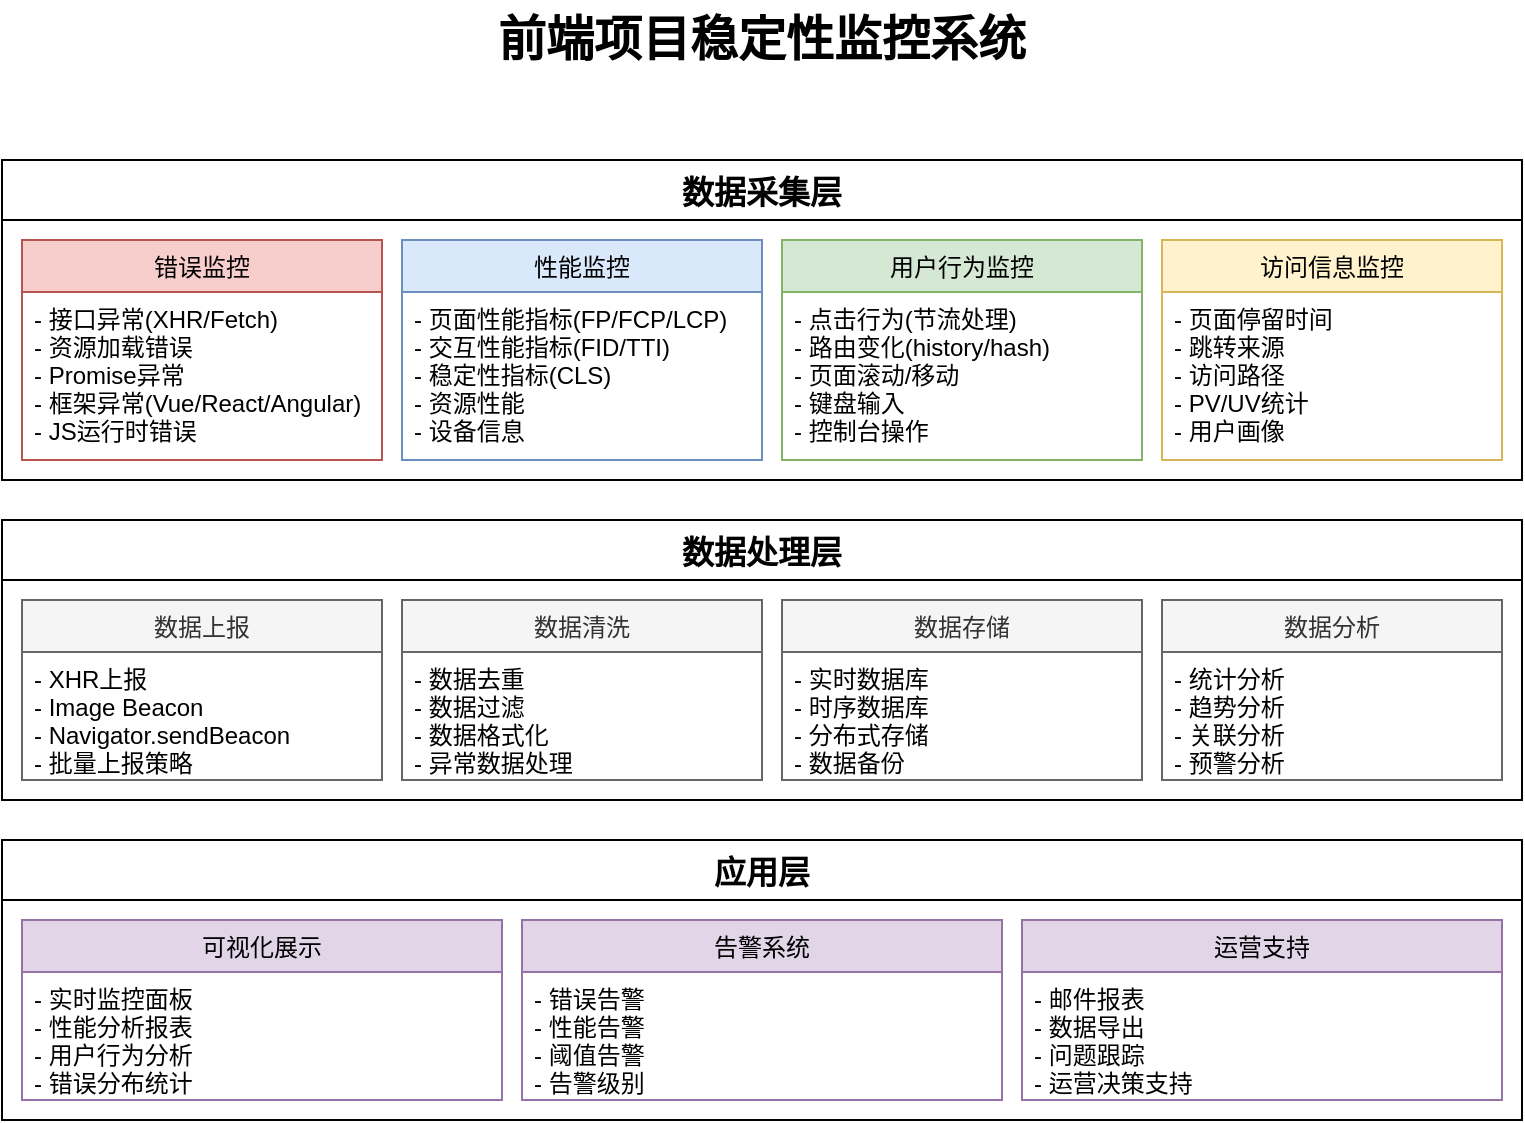 <mxfile>
    <diagram id="prtHgNgQTEPvFCAcTncT" name="项目稳定性监控系统架构图">
        <mxGraphModel dx="725" dy="622" grid="1" gridSize="10" guides="1" tooltips="1" connect="1" arrows="1" fold="1" page="1" pageScale="1" pageWidth="827" pageHeight="1169" math="0" shadow="0">
            <root>
                <mxCell id="0"/>
                <mxCell id="1" parent="0"/>
                <mxCell id="2" value="前端项目稳定性监控系统" style="text;html=1;strokeColor=none;fillColor=none;align=center;verticalAlign=middle;whiteSpace=wrap;rounded=0;fontSize=24;fontStyle=1" parent="1" vertex="1">
                    <mxGeometry x="260" y="20" width="320" height="40" as="geometry"/>
                </mxCell>
                <mxCell id="3" value="数据采集层" style="swimlane;fontStyle=1;childLayout=stackLayout;horizontal=1;startSize=30;horizontalStack=0;resizeParent=1;resizeParentMax=0;resizeLast=0;collapsible=1;marginBottom=0;fontSize=16;" parent="1" vertex="1">
                    <mxGeometry x="40" y="100" width="760" height="160" as="geometry"/>
                </mxCell>
                <mxCell id="4" value="错误监控" style="swimlane;fontStyle=0;childLayout=stackLayout;horizontal=1;startSize=26;fillColor=#f8cecc;horizontalStack=0;resizeParent=1;resizeParentMax=0;resizeLast=0;collapsible=1;marginBottom=0;strokeColor=#b85450;" parent="3" vertex="1">
                    <mxGeometry x="10" y="40" width="180" height="110" as="geometry"/>
                </mxCell>
                <mxCell id="5" value="- 接口异常(XHR/Fetch)&#xa;- 资源加载错误&#xa;- Promise异常&#xa;- 框架异常(Vue/React/Angular)&#xa;- JS运行时错误" style="text;strokeColor=none;fillColor=none;align=left;verticalAlign=top;spacingLeft=4;spacingRight=4;overflow=hidden;rotatable=0;points=[[0,0.5],[1,0.5]];portConstraint=eastwest;" parent="4" vertex="1">
                    <mxGeometry y="26" width="180" height="84" as="geometry"/>
                </mxCell>
                <mxCell id="6" value="性能监控" style="swimlane;fontStyle=0;childLayout=stackLayout;horizontal=1;startSize=26;fillColor=#dae8fc;horizontalStack=0;resizeParent=1;resizeParentMax=0;resizeLast=0;collapsible=1;marginBottom=0;strokeColor=#6c8ebf;" parent="3" vertex="1">
                    <mxGeometry x="200" y="40" width="180" height="110" as="geometry"/>
                </mxCell>
                <mxCell id="7" value="- 页面性能指标(FP/FCP/LCP)&#xa;- 交互性能指标(FID/TTI)&#xa;- 稳定性指标(CLS)&#xa;- 资源性能&#xa;- 设备信息" style="text;strokeColor=none;fillColor=none;align=left;verticalAlign=top;spacingLeft=4;spacingRight=4;overflow=hidden;rotatable=0;points=[[0,0.5],[1,0.5]];portConstraint=eastwest;" parent="6" vertex="1">
                    <mxGeometry y="26" width="180" height="84" as="geometry"/>
                </mxCell>
                <mxCell id="8" value="用户行为监控" style="swimlane;fontStyle=0;childLayout=stackLayout;horizontal=1;startSize=26;fillColor=#d5e8d4;horizontalStack=0;resizeParent=1;resizeParentMax=0;resizeLast=0;collapsible=1;marginBottom=0;strokeColor=#82b366;" parent="3" vertex="1">
                    <mxGeometry x="390" y="40" width="180" height="110" as="geometry"/>
                </mxCell>
                <mxCell id="9" value="- 点击行为(节流处理)&#xa;- 路由变化(history/hash)&#xa;- 页面滚动/移动&#xa;- 键盘输入&#xa;- 控制台操作" style="text;strokeColor=none;fillColor=none;align=left;verticalAlign=top;spacingLeft=4;spacingRight=4;overflow=hidden;rotatable=0;points=[[0,0.5],[1,0.5]];portConstraint=eastwest;" parent="8" vertex="1">
                    <mxGeometry y="26" width="180" height="84" as="geometry"/>
                </mxCell>
                <mxCell id="10" value="访问信息监控" style="swimlane;fontStyle=0;childLayout=stackLayout;horizontal=1;startSize=26;fillColor=#fff2cc;horizontalStack=0;resizeParent=1;resizeParentMax=0;resizeLast=0;collapsible=1;marginBottom=0;strokeColor=#d6b656;" parent="3" vertex="1">
                    <mxGeometry x="580" y="40" width="170" height="110" as="geometry"/>
                </mxCell>
                <mxCell id="11" value="- 页面停留时间&#xa;- 跳转来源&#xa;- 访问路径&#xa;- PV/UV统计&#xa;- 用户画像" style="text;strokeColor=none;fillColor=none;align=left;verticalAlign=top;spacingLeft=4;spacingRight=4;overflow=hidden;rotatable=0;points=[[0,0.5],[1,0.5]];portConstraint=eastwest;" parent="10" vertex="1">
                    <mxGeometry y="26" width="170" height="84" as="geometry"/>
                </mxCell>
                <mxCell id="12" value="数据处理层" style="swimlane;fontStyle=1;childLayout=stackLayout;horizontal=1;startSize=30;horizontalStack=0;resizeParent=1;resizeParentMax=0;resizeLast=0;collapsible=1;marginBottom=0;fontSize=16;" parent="1" vertex="1">
                    <mxGeometry x="40" y="280" width="760" height="140" as="geometry"/>
                </mxCell>
                <mxCell id="13" value="数据上报" style="swimlane;fontStyle=0;childLayout=stackLayout;horizontal=1;startSize=26;fillColor=#f5f5f5;horizontalStack=0;resizeParent=1;resizeParentMax=0;resizeLast=0;collapsible=1;marginBottom=0;strokeColor=#666666;fontColor=#333333;" parent="12" vertex="1">
                    <mxGeometry x="10" y="40" width="180" height="90" as="geometry"/>
                </mxCell>
                <mxCell id="14" value="- XHR上报&#xa;- Image Beacon&#xa;- Navigator.sendBeacon&#xa;- 批量上报策略" style="text;strokeColor=none;fillColor=none;align=left;verticalAlign=top;spacingLeft=4;spacingRight=4;overflow=hidden;rotatable=0;points=[[0,0.5],[1,0.5]];portConstraint=eastwest;" parent="13" vertex="1">
                    <mxGeometry y="26" width="180" height="64" as="geometry"/>
                </mxCell>
                <mxCell id="15" value="数据清洗" style="swimlane;fontStyle=0;childLayout=stackLayout;horizontal=1;startSize=26;fillColor=#f5f5f5;horizontalStack=0;resizeParent=1;resizeParentMax=0;resizeLast=0;collapsible=1;marginBottom=0;strokeColor=#666666;fontColor=#333333;" parent="12" vertex="1">
                    <mxGeometry x="200" y="40" width="180" height="90" as="geometry"/>
                </mxCell>
                <mxCell id="16" value="- 数据去重&#xa;- 数据过滤&#xa;- 数据格式化&#xa;- 异常数据处理" style="text;strokeColor=none;fillColor=none;align=left;verticalAlign=top;spacingLeft=4;spacingRight=4;overflow=hidden;rotatable=0;points=[[0,0.5],[1,0.5]];portConstraint=eastwest;" parent="15" vertex="1">
                    <mxGeometry y="26" width="180" height="64" as="geometry"/>
                </mxCell>
                <mxCell id="17" value="数据存储" style="swimlane;fontStyle=0;childLayout=stackLayout;horizontal=1;startSize=26;fillColor=#f5f5f5;horizontalStack=0;resizeParent=1;resizeParentMax=0;resizeLast=0;collapsible=1;marginBottom=0;strokeColor=#666666;fontColor=#333333;" parent="12" vertex="1">
                    <mxGeometry x="390" y="40" width="180" height="90" as="geometry"/>
                </mxCell>
                <mxCell id="18" value="- 实时数据库&#xa;- 时序数据库&#xa;- 分布式存储&#xa;- 数据备份" style="text;strokeColor=none;fillColor=none;align=left;verticalAlign=top;spacingLeft=4;spacingRight=4;overflow=hidden;rotatable=0;points=[[0,0.5],[1,0.5]];portConstraint=eastwest;" parent="17" vertex="1">
                    <mxGeometry y="26" width="180" height="64" as="geometry"/>
                </mxCell>
                <mxCell id="19" value="数据分析" style="swimlane;fontStyle=0;childLayout=stackLayout;horizontal=1;startSize=26;fillColor=#f5f5f5;horizontalStack=0;resizeParent=1;resizeParentMax=0;resizeLast=0;collapsible=1;marginBottom=0;strokeColor=#666666;fontColor=#333333;" parent="12" vertex="1">
                    <mxGeometry x="580" y="40" width="170" height="90" as="geometry"/>
                </mxCell>
                <mxCell id="20" value="- 统计分析&#xa;- 趋势分析&#xa;- 关联分析&#xa;- 预警分析" style="text;strokeColor=none;fillColor=none;align=left;verticalAlign=top;spacingLeft=4;spacingRight=4;overflow=hidden;rotatable=0;points=[[0,0.5],[1,0.5]];portConstraint=eastwest;" parent="19" vertex="1">
                    <mxGeometry y="26" width="170" height="64" as="geometry"/>
                </mxCell>
                <mxCell id="21" value="应用层" style="swimlane;fontStyle=1;childLayout=stackLayout;horizontal=1;startSize=30;horizontalStack=0;resizeParent=1;resizeParentMax=0;resizeLast=0;collapsible=1;marginBottom=0;fontSize=16;" parent="1" vertex="1">
                    <mxGeometry x="40" y="440" width="760" height="140" as="geometry"/>
                </mxCell>
                <mxCell id="22" value="可视化展示" style="swimlane;fontStyle=0;childLayout=stackLayout;horizontal=1;startSize=26;fillColor=#e1d5e7;horizontalStack=0;resizeParent=1;resizeParentMax=0;resizeLast=0;collapsible=1;marginBottom=0;strokeColor=#9673a6;" parent="21" vertex="1">
                    <mxGeometry x="10" y="40" width="240" height="90" as="geometry"/>
                </mxCell>
                <mxCell id="23" value="- 实时监控面板&#xa;- 性能分析报表&#xa;- 用户行为分析&#xa;- 错误分布统计" style="text;strokeColor=none;fillColor=none;align=left;verticalAlign=top;spacingLeft=4;spacingRight=4;overflow=hidden;rotatable=0;points=[[0,0.5],[1,0.5]];portConstraint=eastwest;" parent="22" vertex="1">
                    <mxGeometry y="26" width="240" height="64" as="geometry"/>
                </mxCell>
                <mxCell id="24" value="告警系统" style="swimlane;fontStyle=0;childLayout=stackLayout;horizontal=1;startSize=26;fillColor=#e1d5e7;horizontalStack=0;resizeParent=1;resizeParentMax=0;resizeLast=0;collapsible=1;marginBottom=0;strokeColor=#9673a6;" parent="21" vertex="1">
                    <mxGeometry x="260" y="40" width="240" height="90" as="geometry"/>
                </mxCell>
                <mxCell id="25" value="- 错误告警&#xa;- 性能告警&#xa;- 阈值告警&#xa;- 告警级别" style="text;strokeColor=none;fillColor=none;align=left;verticalAlign=top;spacingLeft=4;spacingRight=4;overflow=hidden;rotatable=0;points=[[0,0.5],[1,0.5]];portConstraint=eastwest;" parent="24" vertex="1">
                    <mxGeometry y="26" width="240" height="64" as="geometry"/>
                </mxCell>
                <mxCell id="26" value="运营支持" style="swimlane;fontStyle=0;childLayout=stackLayout;horizontal=1;startSize=26;fillColor=#e1d5e7;horizontalStack=0;resizeParent=1;resizeParentMax=0;resizeLast=0;collapsible=1;marginBottom=0;strokeColor=#9673a6;" parent="21" vertex="1">
                    <mxGeometry x="510" y="40" width="240" height="90" as="geometry"/>
                </mxCell>
                <mxCell id="27" value="- 邮件报表&#xa;- 数据导出&#xa;- 问题跟踪&#xa;- 运营决策支持" style="text;strokeColor=none;fillColor=none;align=left;verticalAlign=top;spacingLeft=4;spacingRight=4;overflow=hidden;rotatable=0;points=[[0,0.5],[1,0.5]];portConstraint=eastwest;" parent="26" vertex="1">
                    <mxGeometry y="26" width="240" height="64" as="geometry"/>
                </mxCell>
            </root>
        </mxGraphModel>
    </diagram>
</mxfile>